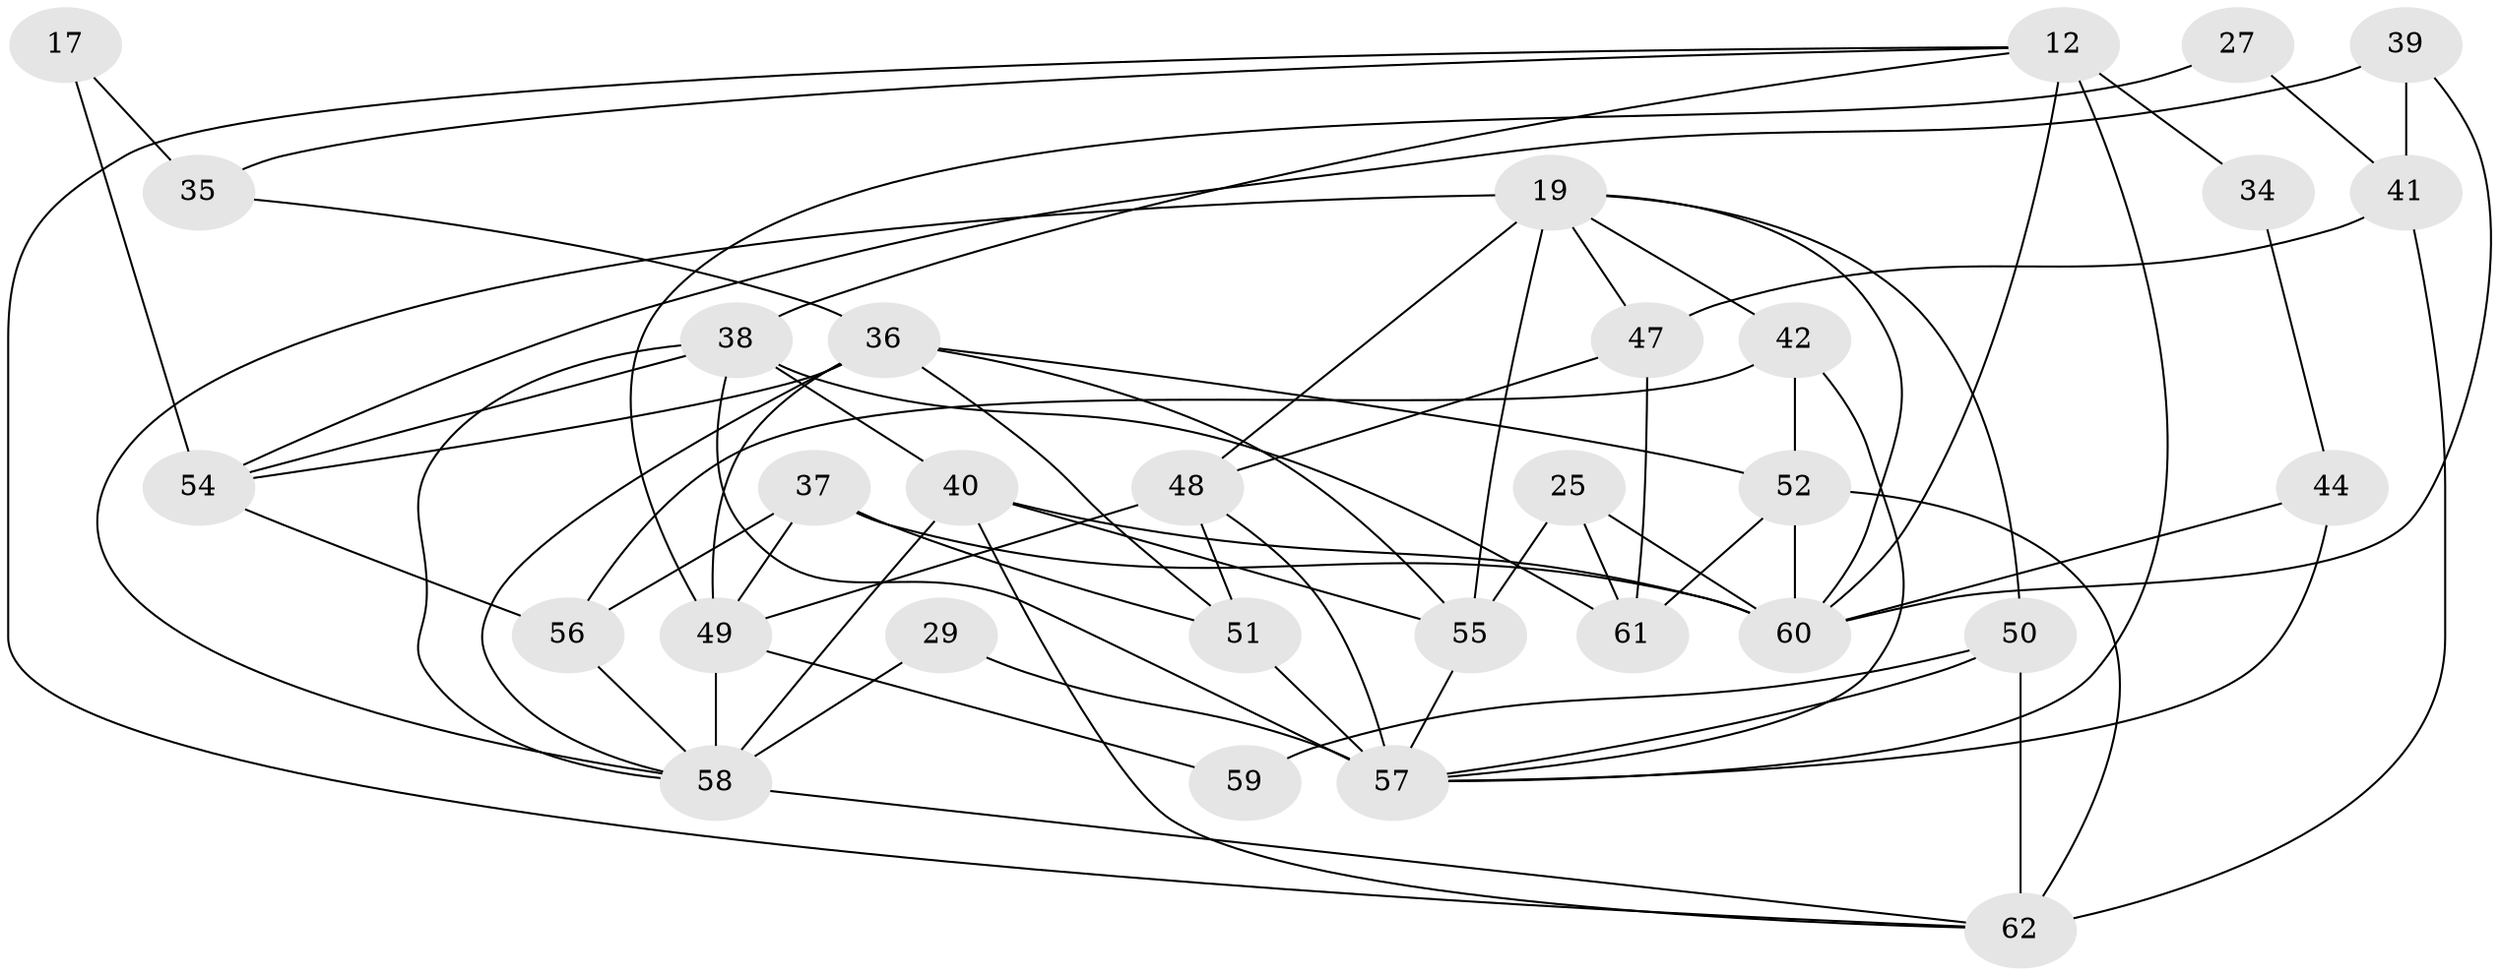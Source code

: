 // original degree distribution, {3: 0.3064516129032258, 2: 0.08064516129032258, 6: 0.0967741935483871, 4: 0.3387096774193548, 5: 0.12903225806451613, 7: 0.04838709677419355}
// Generated by graph-tools (version 1.1) at 2025/49/03/09/25 04:49:23]
// undirected, 31 vertices, 71 edges
graph export_dot {
graph [start="1"]
  node [color=gray90,style=filled];
  12 [super="+3"];
  17;
  19 [super="+2+10"];
  25;
  27;
  29 [super="+28"];
  34;
  35 [super="+33"];
  36 [super="+31"];
  37;
  38 [super="+8"];
  39;
  40 [super="+16"];
  41 [super="+26"];
  42 [super="+4"];
  44;
  47;
  48;
  49 [super="+9"];
  50 [super="+5"];
  51 [super="+21"];
  52 [super="+30"];
  54 [super="+45"];
  55;
  56 [super="+23"];
  57 [super="+46+11"];
  58 [super="+7+32"];
  59;
  60 [super="+43"];
  61 [super="+53"];
  62 [super="+18+24"];
  12 -- 34 [weight=2];
  12 -- 57;
  12 -- 38 [weight=2];
  12 -- 60 [weight=3];
  12 -- 35;
  12 -- 62;
  17 -- 54;
  17 -- 35;
  19 -- 48;
  19 -- 55 [weight=2];
  19 -- 50;
  19 -- 58;
  19 -- 42;
  19 -- 47;
  19 -- 60;
  25 -- 61;
  25 -- 55;
  25 -- 60;
  27 -- 41;
  27 -- 49;
  29 -- 57 [weight=3];
  29 -- 58 [weight=2];
  34 -- 44;
  35 -- 36 [weight=2];
  36 -- 49 [weight=2];
  36 -- 55;
  36 -- 58;
  36 -- 51 [weight=2];
  36 -- 52;
  36 -- 54;
  37 -- 51;
  37 -- 60;
  37 -- 56;
  37 -- 49;
  38 -- 61 [weight=2];
  38 -- 40;
  38 -- 57;
  38 -- 54;
  38 -- 58;
  39 -- 54;
  39 -- 41;
  39 -- 60;
  40 -- 55 [weight=2];
  40 -- 62;
  40 -- 58;
  40 -- 60 [weight=2];
  41 -- 47 [weight=2];
  41 -- 62;
  42 -- 56;
  42 -- 57 [weight=2];
  42 -- 52;
  44 -- 57;
  44 -- 60;
  47 -- 61 [weight=2];
  47 -- 48;
  48 -- 57;
  48 -- 51 [weight=2];
  48 -- 49;
  49 -- 59;
  49 -- 58;
  50 -- 57;
  50 -- 59;
  50 -- 62 [weight=2];
  51 -- 57 [weight=2];
  52 -- 62;
  52 -- 60;
  52 -- 61;
  54 -- 56 [weight=2];
  55 -- 57;
  56 -- 58;
  58 -- 62;
}
